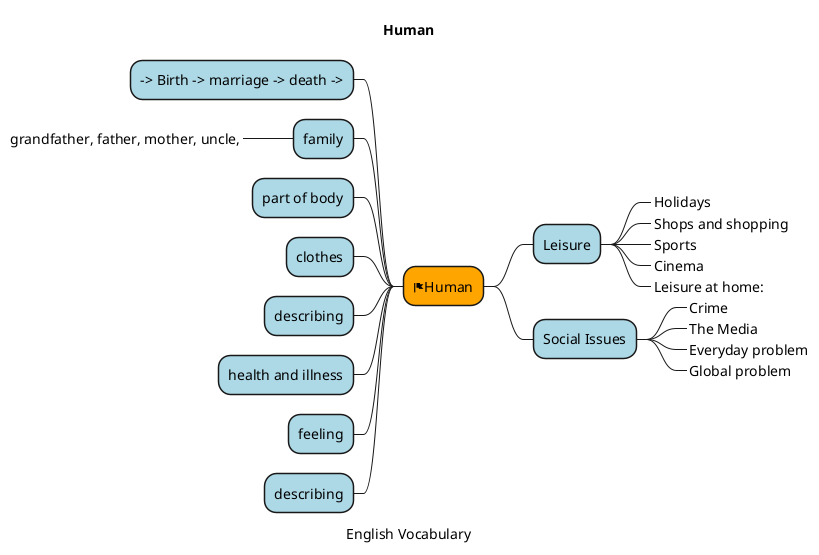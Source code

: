 @startmindmap
caption English Vocabulary
title Human

*[#Orange] <&flag>Human
left side
**[#lightblue] -> Birth -> marriage -> death ->
**[#lightblue] family
***_ grandfather, father, mother, uncle,
'brother, sister, kids, daughter, son,
**[#lightblue] part of body
**[#lightblue] clothes
**[#lightblue] describing
**[#lightblue] health and illness
**[#lightblue] feeling
**[#lightblue] describing

right side
**[#lightblue] Leisure
***_ Holidays
***_ Shops and shopping
***_ Sports
***_ Cinema
***_ Leisure at home:


**[#lightblue] Social Issues
***_ Crime
***_ The Media
***_ Everyday problem
***_ Global problem





@endmindmap